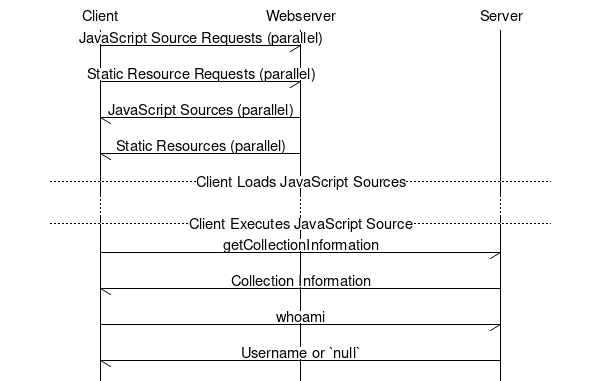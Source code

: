 /**
 * Sequence diagram of the client-server initialisation sequence. The sequence
 * assumes that the client starts from scratch, no caches, no prior
 * information.
 *
 * Uses mscgen:
 *      http://www.mcternan.me.uk/mscgen/
 *
 * Author:  Pontus Stenetorp    <pontus stenetorp se>
 * Version: 2011-07-14
 */

msc {
    Client, Webserver, Server;

    Client->Webserver   [label="JavaScript Source Requests (parallel)"];
    Client->Webserver   [label="Static Resource Requests (parallel)"];
    Webserver->Client   [label="JavaScript Sources (parallel)"];
    Webserver->Client   [label="Static Resources (parallel)"];
    ---                 [label="Client Loads JavaScript Sources"];
    ...;
    ---                 [label="Client Executes JavaScript Source"];
    Client->Server      [label="getCollectionInformation"];
    Server->Client      [label="Collection Information"];
    Client->Server      [label="whoami"];
    Server->Client      [label="Username or `null`"];
}
